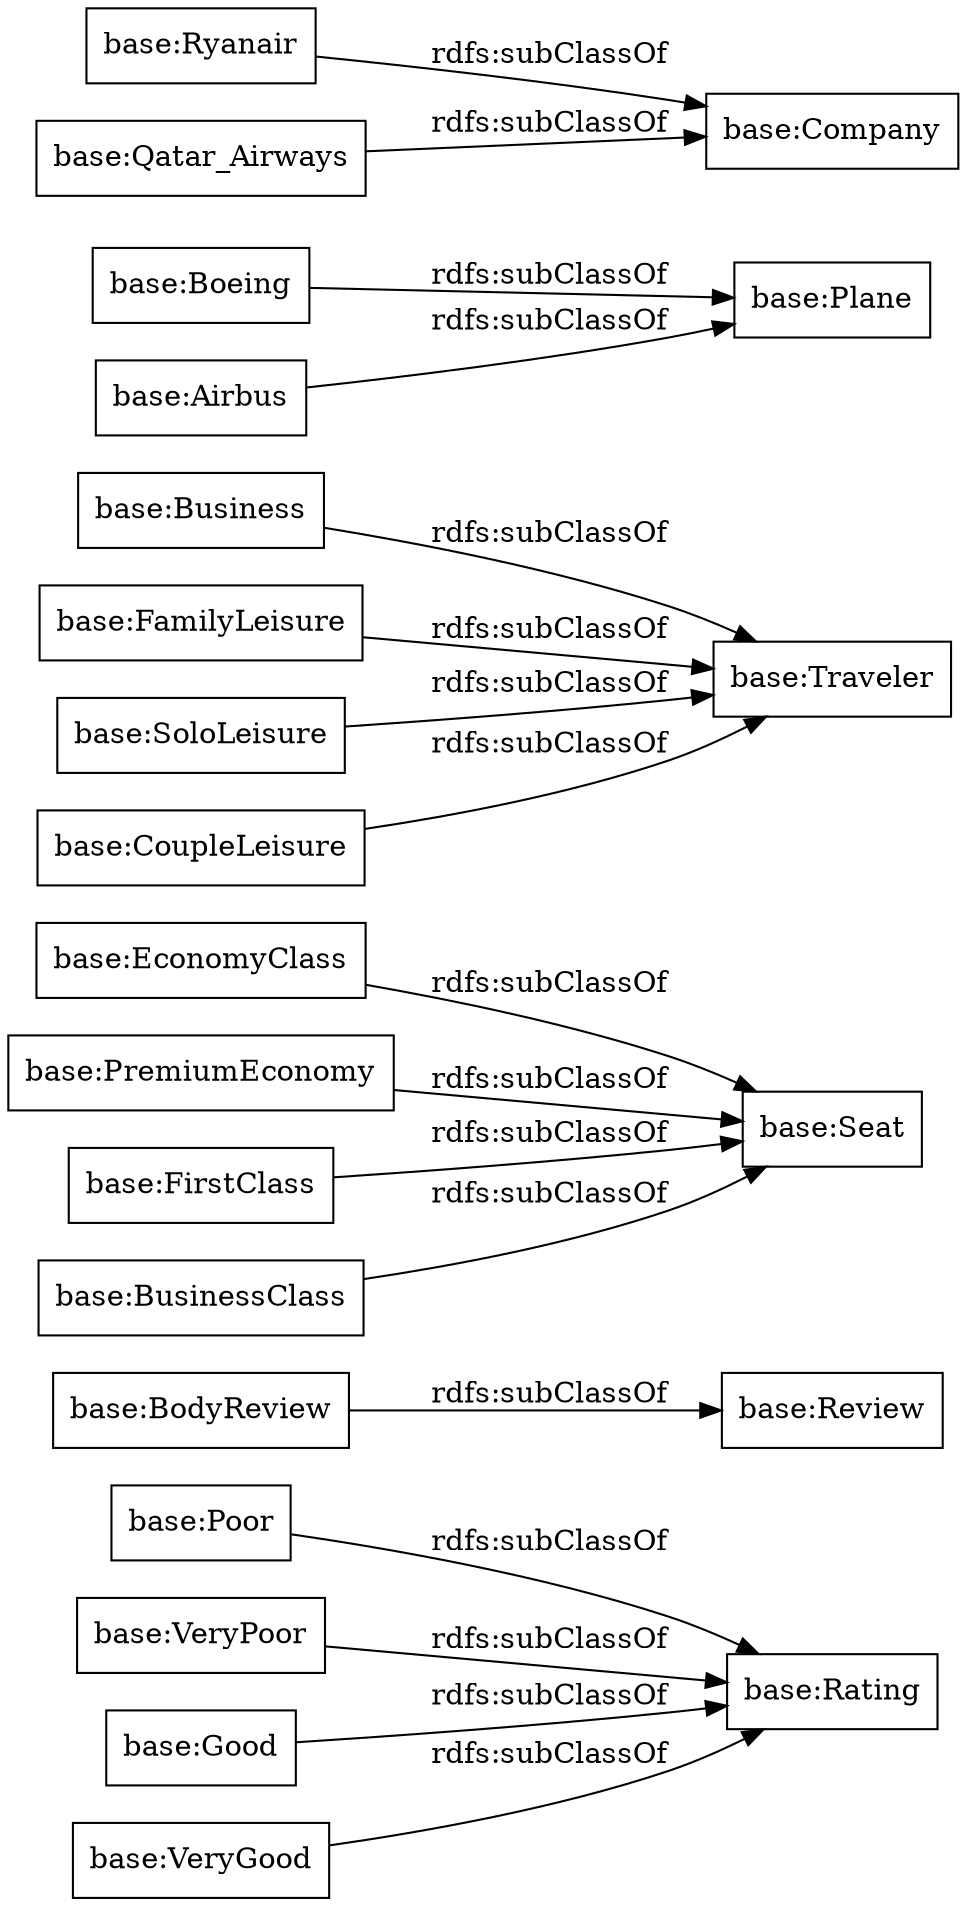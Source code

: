 digraph ar2dtool_diagram { 
rankdir=LR;
size="1000"
node [shape = rectangle, color="black"]; "base:Poor" "base:BodyReview" "base:Rating" "base:EconomyClass" "base:Business" "base:PremiumEconomy" "base:VeryPoor" "base:FamilyLeisure" "base:Boeing" "base:SoloLeisure" "base:CoupleLeisure" "base:Plane" "base:Company" "base:Airbus" "base:Ryanair" "base:Qatar_Airways" "base:Traveler" "base:FirstClass" "base:Good" "base:Review" "base:VeryGood" "base:BusinessClass" "base:Seat" ; /*classes style*/
	"base:SoloLeisure" -> "base:Traveler" [ label = "rdfs:subClassOf" ];
	"base:Poor" -> "base:Rating" [ label = "rdfs:subClassOf" ];
	"base:Business" -> "base:Traveler" [ label = "rdfs:subClassOf" ];
	"base:FirstClass" -> "base:Seat" [ label = "rdfs:subClassOf" ];
	"base:BusinessClass" -> "base:Seat" [ label = "rdfs:subClassOf" ];
	"base:VeryGood" -> "base:Rating" [ label = "rdfs:subClassOf" ];
	"base:Ryanair" -> "base:Company" [ label = "rdfs:subClassOf" ];
	"base:CoupleLeisure" -> "base:Traveler" [ label = "rdfs:subClassOf" ];
	"base:Good" -> "base:Rating" [ label = "rdfs:subClassOf" ];
	"base:BodyReview" -> "base:Review" [ label = "rdfs:subClassOf" ];
	"base:FamilyLeisure" -> "base:Traveler" [ label = "rdfs:subClassOf" ];
	"base:Airbus" -> "base:Plane" [ label = "rdfs:subClassOf" ];
	"base:PremiumEconomy" -> "base:Seat" [ label = "rdfs:subClassOf" ];
	"base:Qatar_Airways" -> "base:Company" [ label = "rdfs:subClassOf" ];
	"base:VeryPoor" -> "base:Rating" [ label = "rdfs:subClassOf" ];
	"base:Boeing" -> "base:Plane" [ label = "rdfs:subClassOf" ];
	"base:EconomyClass" -> "base:Seat" [ label = "rdfs:subClassOf" ];

}
